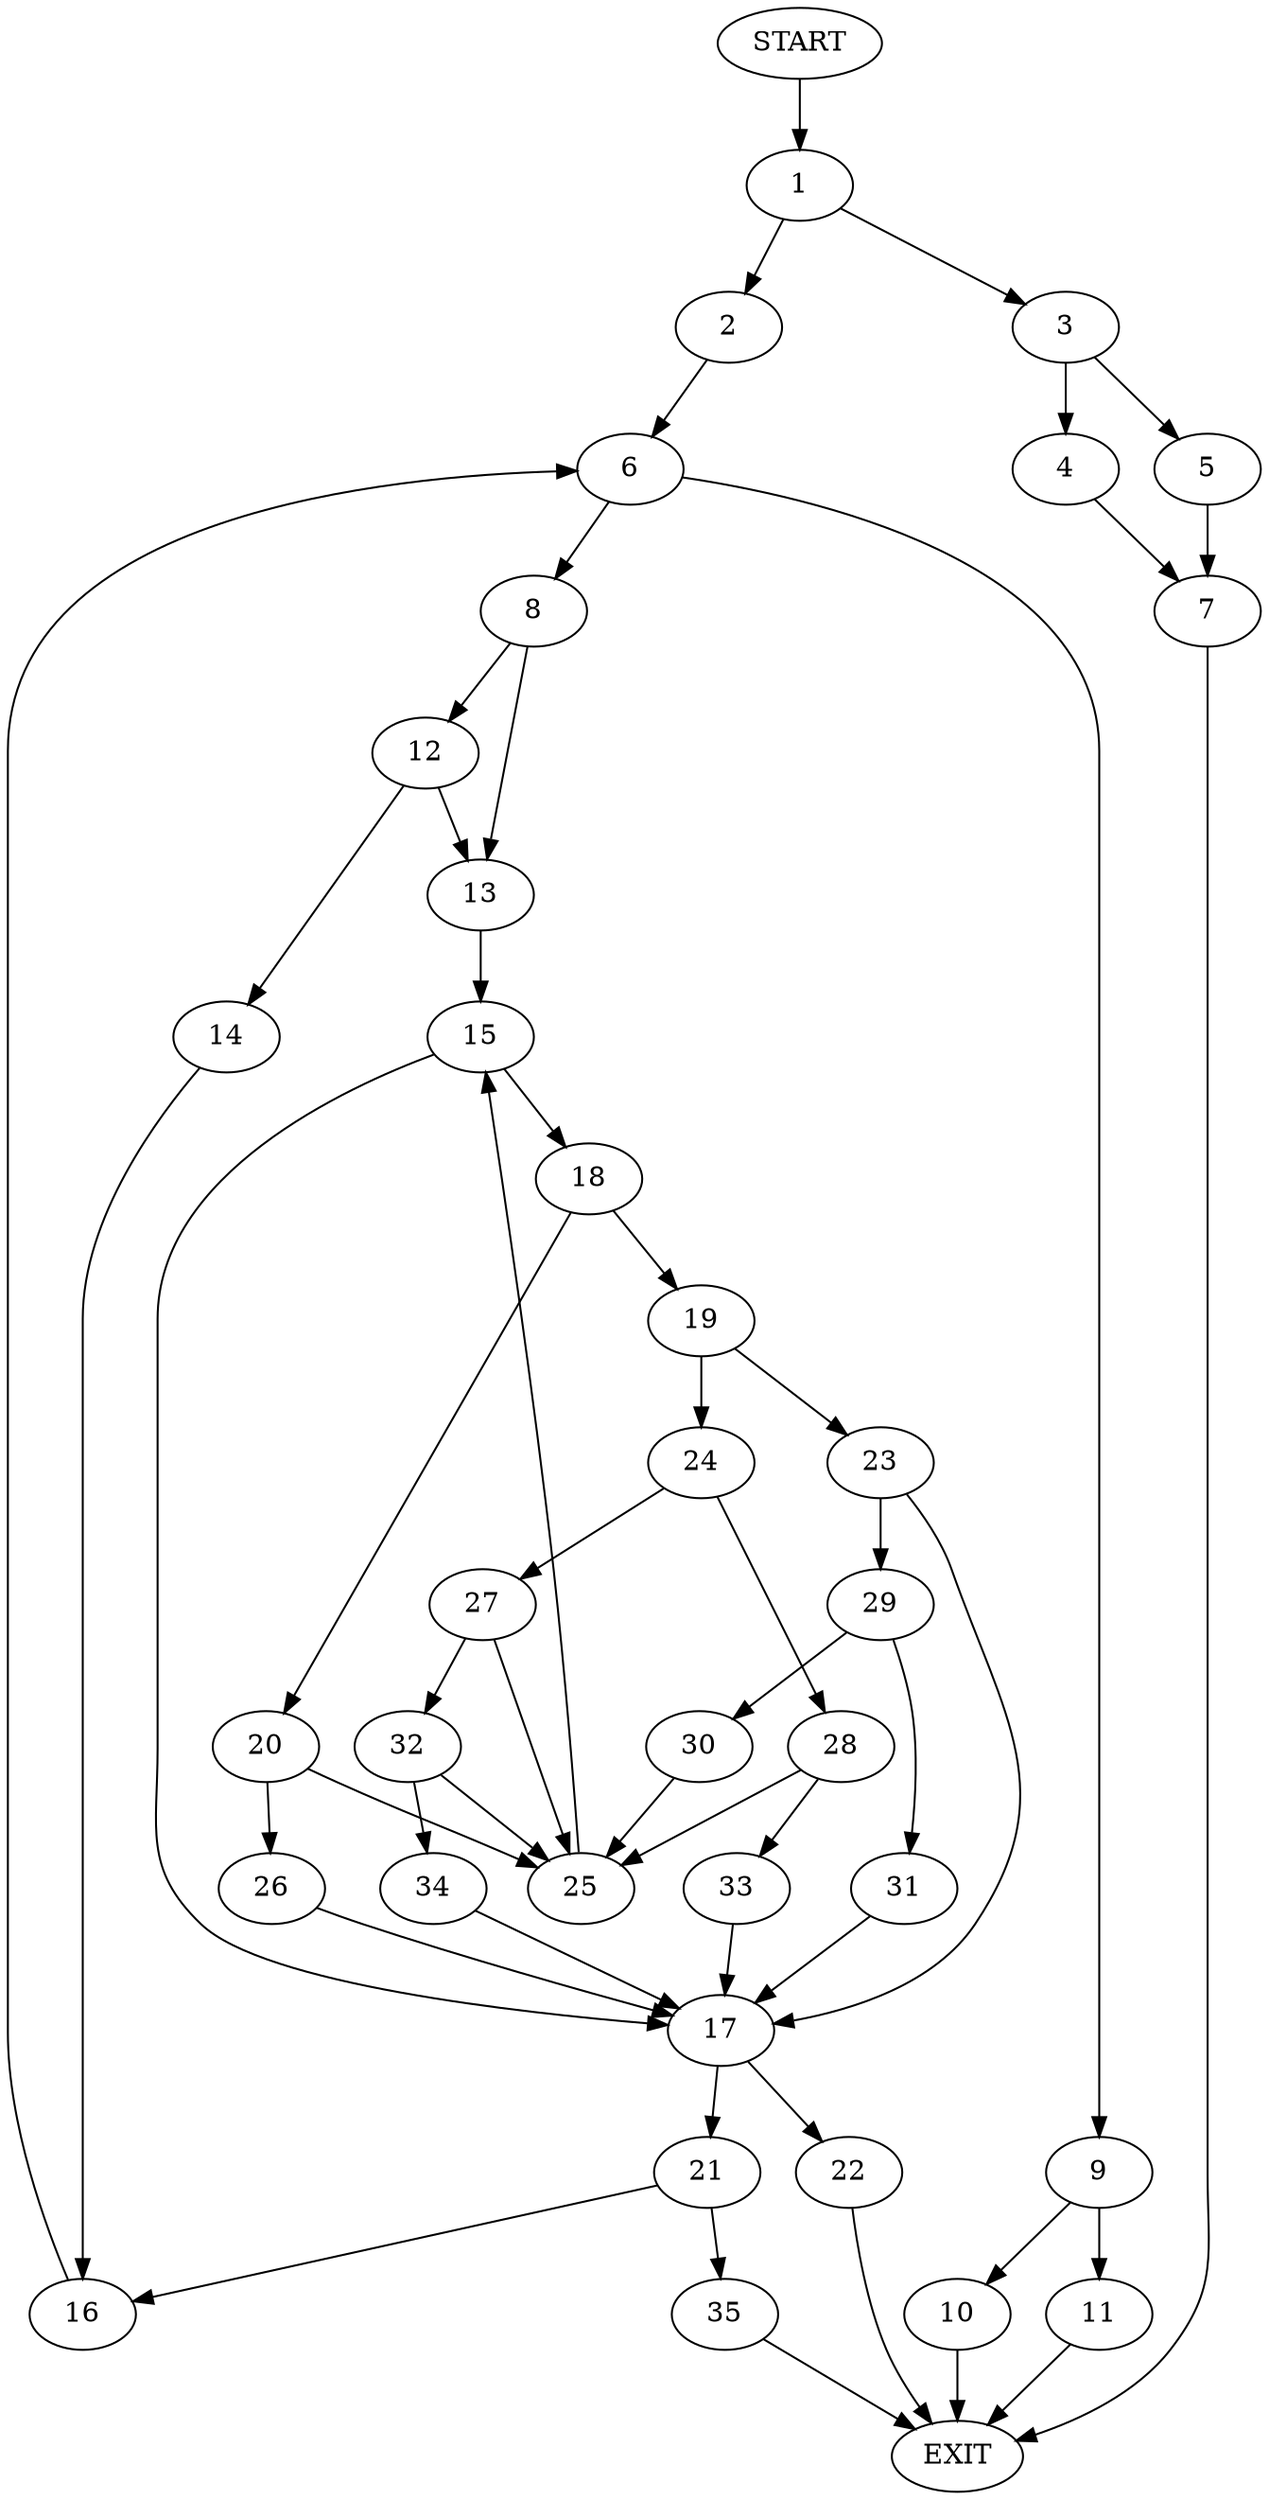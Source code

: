 digraph {
0 [label="START"]
36 [label="EXIT"]
0 -> 1
1 -> 2
1 -> 3
3 -> 4
3 -> 5
2 -> 6
5 -> 7
4 -> 7
7 -> 36
6 -> 8
6 -> 9
9 -> 10
9 -> 11
8 -> 12
8 -> 13
12 -> 14
12 -> 13
13 -> 15
14 -> 16
16 -> 6
15 -> 17
15 -> 18
18 -> 19
18 -> 20
17 -> 21
17 -> 22
19 -> 23
19 -> 24
20 -> 25
20 -> 26
26 -> 17
25 -> 15
24 -> 27
24 -> 28
23 -> 17
23 -> 29
29 -> 30
29 -> 31
30 -> 25
31 -> 17
27 -> 32
27 -> 25
28 -> 33
28 -> 25
33 -> 17
32 -> 34
32 -> 25
34 -> 17
22 -> 36
21 -> 35
21 -> 16
35 -> 36
10 -> 36
11 -> 36
}
